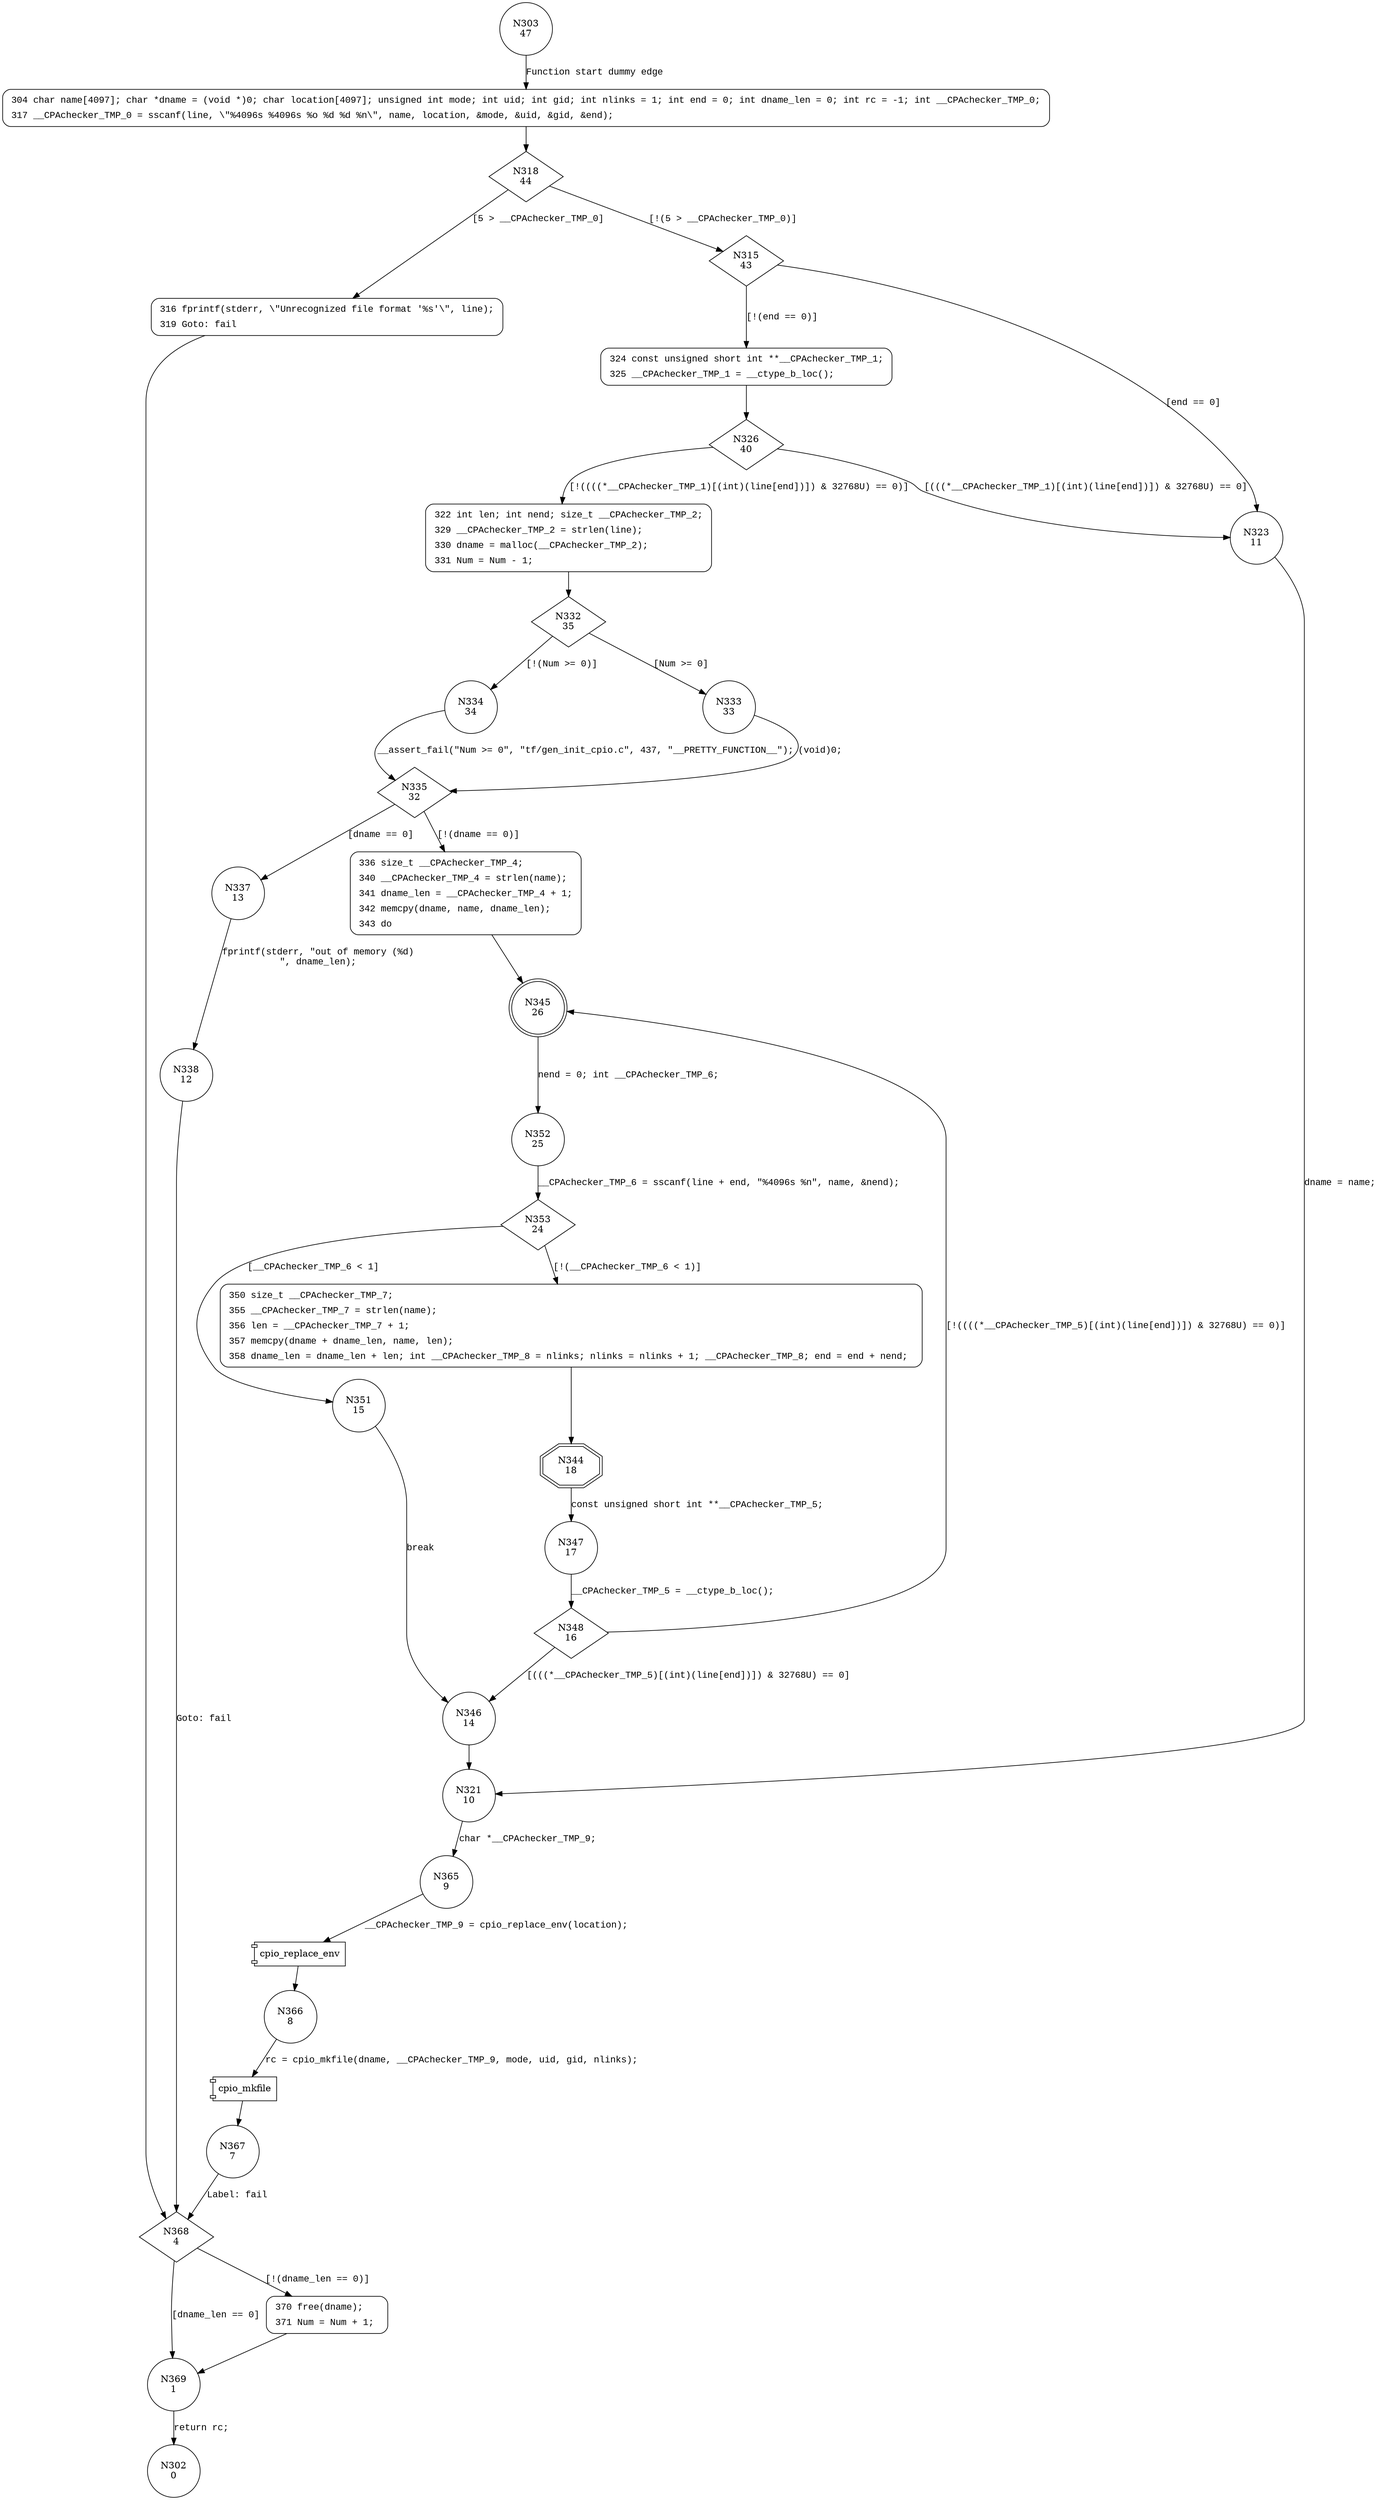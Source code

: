 digraph cpio_mkfile_line {
303 [shape="circle" label="N303\n47"]
304 [shape="circle" label="N304\n46"]
318 [shape="diamond" label="N318\n44"]
316 [shape="circle" label="N316\n6"]
315 [shape="diamond" label="N315\n43"]
323 [shape="circle" label="N323\n11"]
324 [shape="circle" label="N324\n42"]
326 [shape="diamond" label="N326\n40"]
322 [shape="circle" label="N322\n39"]
332 [shape="diamond" label="N332\n35"]
333 [shape="circle" label="N333\n33"]
334 [shape="circle" label="N334\n34"]
335 [shape="diamond" label="N335\n32"]
337 [shape="circle" label="N337\n13"]
336 [shape="circle" label="N336\n31"]
345 [shape="doublecircle" label="N345\n26"]
352 [shape="circle" label="N352\n25"]
353 [shape="diamond" label="N353\n24"]
351 [shape="circle" label="N351\n15"]
350 [shape="circle" label="N350\n23"]
344 [shape="doubleoctagon" label="N344\n18"]
347 [shape="circle" label="N347\n17"]
348 [shape="diamond" label="N348\n16"]
346 [shape="circle" label="N346\n14"]
321 [shape="circle" label="N321\n10"]
365 [shape="circle" label="N365\n9"]
366 [shape="circle" label="N366\n8"]
367 [shape="circle" label="N367\n7"]
368 [shape="diamond" label="N368\n4"]
369 [shape="circle" label="N369\n1"]
370 [shape="circle" label="N370\n3"]
302 [shape="circle" label="N302\n0"]
338 [shape="circle" label="N338\n12"]
304 [style="filled,bold" penwidth="1" fillcolor="white" fontname="Courier New" shape="Mrecord" label=<<table border="0" cellborder="0" cellpadding="3" bgcolor="white"><tr><td align="right">304</td><td align="left">char name[4097]; char *dname = (void *)0; char location[4097]; unsigned int mode; int uid; int gid; int nlinks = 1; int end = 0; int dname_len = 0; int rc = -1; int __CPAchecker_TMP_0;</td></tr><tr><td align="right">317</td><td align="left">__CPAchecker_TMP_0 = sscanf(line, \"%4096s %4096s %o %d %d %n\", name, location, &amp;mode, &amp;uid, &amp;gid, &amp;end);</td></tr></table>>]
304 -> 318[label=""]
324 [style="filled,bold" penwidth="1" fillcolor="white" fontname="Courier New" shape="Mrecord" label=<<table border="0" cellborder="0" cellpadding="3" bgcolor="white"><tr><td align="right">324</td><td align="left">const unsigned short int **__CPAchecker_TMP_1;</td></tr><tr><td align="right">325</td><td align="left">__CPAchecker_TMP_1 = __ctype_b_loc();</td></tr></table>>]
324 -> 326[label=""]
322 [style="filled,bold" penwidth="1" fillcolor="white" fontname="Courier New" shape="Mrecord" label=<<table border="0" cellborder="0" cellpadding="3" bgcolor="white"><tr><td align="right">322</td><td align="left">int len; int nend; size_t __CPAchecker_TMP_2;</td></tr><tr><td align="right">329</td><td align="left">__CPAchecker_TMP_2 = strlen(line);</td></tr><tr><td align="right">330</td><td align="left">dname = malloc(__CPAchecker_TMP_2);</td></tr><tr><td align="right">331</td><td align="left">Num = Num - 1;</td></tr></table>>]
322 -> 332[label=""]
336 [style="filled,bold" penwidth="1" fillcolor="white" fontname="Courier New" shape="Mrecord" label=<<table border="0" cellborder="0" cellpadding="3" bgcolor="white"><tr><td align="right">336</td><td align="left">size_t __CPAchecker_TMP_4;</td></tr><tr><td align="right">340</td><td align="left">__CPAchecker_TMP_4 = strlen(name);</td></tr><tr><td align="right">341</td><td align="left">dname_len = __CPAchecker_TMP_4 + 1;</td></tr><tr><td align="right">342</td><td align="left">memcpy(dname, name, dname_len);</td></tr><tr><td align="right">343</td><td align="left">do</td></tr></table>>]
336 -> 345[label=""]
350 [style="filled,bold" penwidth="1" fillcolor="white" fontname="Courier New" shape="Mrecord" label=<<table border="0" cellborder="0" cellpadding="3" bgcolor="white"><tr><td align="right">350</td><td align="left">size_t __CPAchecker_TMP_7;</td></tr><tr><td align="right">355</td><td align="left">__CPAchecker_TMP_7 = strlen(name);</td></tr><tr><td align="right">356</td><td align="left">len = __CPAchecker_TMP_7 + 1;</td></tr><tr><td align="right">357</td><td align="left">memcpy(dname + dname_len, name, len);</td></tr><tr><td align="right">358</td><td align="left">dname_len = dname_len + len; int __CPAchecker_TMP_8 = nlinks; nlinks = nlinks + 1; __CPAchecker_TMP_8; end = end + nend; </td></tr></table>>]
350 -> 344[label=""]
370 [style="filled,bold" penwidth="1" fillcolor="white" fontname="Courier New" shape="Mrecord" label=<<table border="0" cellborder="0" cellpadding="3" bgcolor="white"><tr><td align="right">370</td><td align="left">free(dname);</td></tr><tr><td align="right">371</td><td align="left">Num = Num + 1; </td></tr></table>>]
370 -> 369[label=""]
316 [style="filled,bold" penwidth="1" fillcolor="white" fontname="Courier New" shape="Mrecord" label=<<table border="0" cellborder="0" cellpadding="3" bgcolor="white"><tr><td align="right">316</td><td align="left">fprintf(stderr, \"Unrecognized file format '%s'\", line);</td></tr><tr><td align="right">319</td><td align="left">Goto: fail</td></tr></table>>]
316 -> 368[label=""]
303 -> 304 [label="Function start dummy edge" fontname="Courier New"]
318 -> 316 [label="[5 > __CPAchecker_TMP_0]" fontname="Courier New"]
318 -> 315 [label="[!(5 > __CPAchecker_TMP_0)]" fontname="Courier New"]
315 -> 323 [label="[end == 0]" fontname="Courier New"]
315 -> 324 [label="[!(end == 0)]" fontname="Courier New"]
326 -> 323 [label="[(((*__CPAchecker_TMP_1)[(int)(line[end])]) & 32768U) == 0]" fontname="Courier New"]
326 -> 322 [label="[!((((*__CPAchecker_TMP_1)[(int)(line[end])]) & 32768U) == 0)]" fontname="Courier New"]
332 -> 333 [label="[Num >= 0]" fontname="Courier New"]
332 -> 334 [label="[!(Num >= 0)]" fontname="Courier New"]
335 -> 337 [label="[dname == 0]" fontname="Courier New"]
335 -> 336 [label="[!(dname == 0)]" fontname="Courier New"]
345 -> 352 [label="nend = 0; int __CPAchecker_TMP_6;" fontname="Courier New"]
353 -> 351 [label="[__CPAchecker_TMP_6 < 1]" fontname="Courier New"]
353 -> 350 [label="[!(__CPAchecker_TMP_6 < 1)]" fontname="Courier New"]
344 -> 347 [label="const unsigned short int **__CPAchecker_TMP_5;" fontname="Courier New"]
348 -> 346 [label="[(((*__CPAchecker_TMP_5)[(int)(line[end])]) & 32768U) == 0]" fontname="Courier New"]
348 -> 345 [label="[!((((*__CPAchecker_TMP_5)[(int)(line[end])]) & 32768U) == 0)]" fontname="Courier New"]
346 -> 321 [label="" fontname="Courier New"]
321 -> 365 [label="char *__CPAchecker_TMP_9;" fontname="Courier New"]
100006 [shape="component" label="cpio_replace_env"]
365 -> 100006 [label="__CPAchecker_TMP_9 = cpio_replace_env(location);" fontname="Courier New"]
100006 -> 366 [label="" fontname="Courier New"]
100007 [shape="component" label="cpio_mkfile"]
366 -> 100007 [label="rc = cpio_mkfile(dname, __CPAchecker_TMP_9, mode, uid, gid, nlinks);" fontname="Courier New"]
100007 -> 367 [label="" fontname="Courier New"]
368 -> 369 [label="[dname_len == 0]" fontname="Courier New"]
368 -> 370 [label="[!(dname_len == 0)]" fontname="Courier New"]
369 -> 302 [label="return rc;" fontname="Courier New"]
337 -> 338 [label="fprintf(stderr, \"out of memory (%d)\n\", dname_len);" fontname="Courier New"]
333 -> 335 [label="(void)0;" fontname="Courier New"]
323 -> 321 [label="dname = name; " fontname="Courier New"]
334 -> 335 [label="__assert_fail(\"Num >= 0\", \"tf/gen_init_cpio.c\", 437, \"__PRETTY_FUNCTION__\");" fontname="Courier New"]
352 -> 353 [label="__CPAchecker_TMP_6 = sscanf(line + end, \"%4096s %n\", name, &nend);" fontname="Courier New"]
347 -> 348 [label="__CPAchecker_TMP_5 = __ctype_b_loc();" fontname="Courier New"]
367 -> 368 [label="Label: fail" fontname="Courier New"]
351 -> 346 [label="break" fontname="Courier New"]
338 -> 368 [label="Goto: fail" fontname="Courier New"]
}